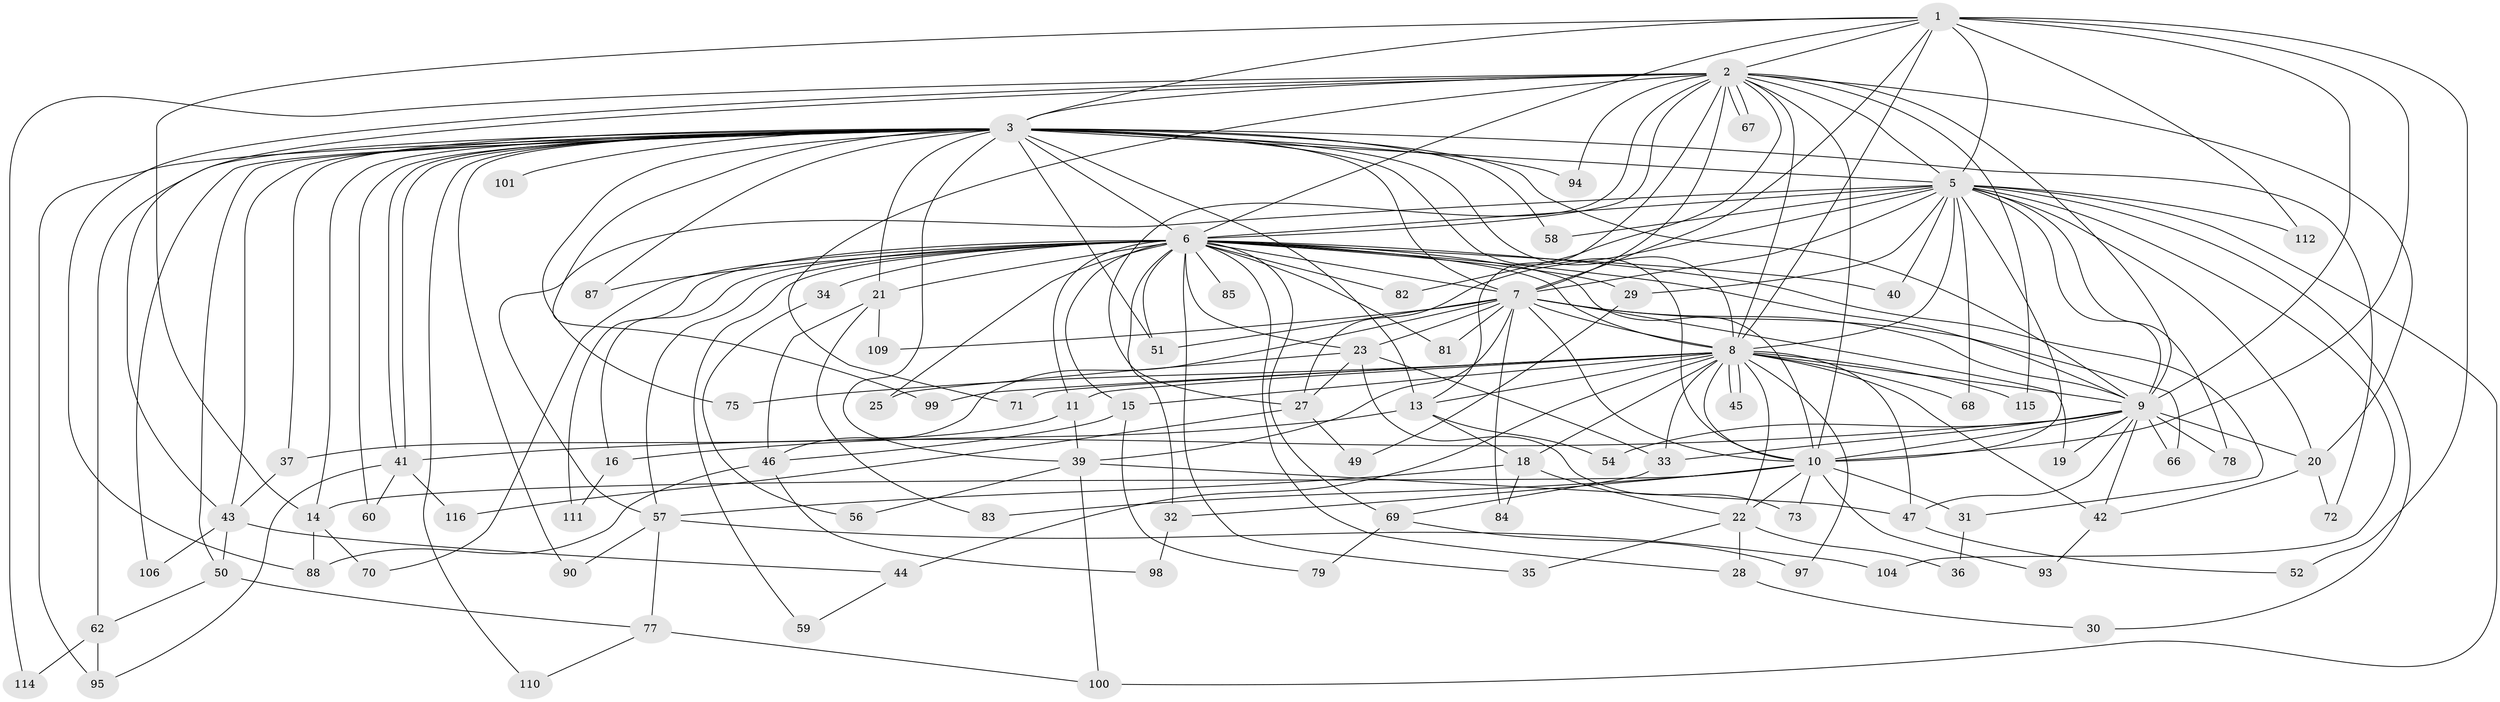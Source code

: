 // Generated by graph-tools (version 1.1) at 2025/51/02/27/25 19:51:43]
// undirected, 89 vertices, 210 edges
graph export_dot {
graph [start="1"]
  node [color=gray90,style=filled];
  1 [super="+38"];
  2 [super="+63"];
  3 [super="+4"];
  5 [super="+92"];
  6 [super="+12"];
  7 [super="+55"];
  8 [super="+64"];
  9 [super="+74"];
  10 [super="+17"];
  11;
  13 [super="+53"];
  14 [super="+108"];
  15;
  16;
  18;
  19;
  20 [super="+107"];
  21 [super="+61"];
  22 [super="+26"];
  23 [super="+24"];
  25;
  27 [super="+96"];
  28;
  29;
  30;
  31;
  32;
  33 [super="+86"];
  34;
  35;
  36;
  37;
  39 [super="+91"];
  40;
  41 [super="+113"];
  42 [super="+65"];
  43 [super="+80"];
  44 [super="+48"];
  45;
  46 [super="+76"];
  47 [super="+117"];
  49;
  50;
  51;
  52;
  54;
  56;
  57 [super="+89"];
  58;
  59;
  60;
  62;
  66;
  67;
  68;
  69;
  70;
  71;
  72;
  73;
  75;
  77 [super="+102"];
  78;
  79;
  81;
  82;
  83;
  84;
  85;
  87;
  88 [super="+105"];
  90;
  93;
  94;
  95 [super="+103"];
  97;
  98;
  99;
  100;
  101;
  104;
  106;
  109;
  110;
  111;
  112;
  114;
  115;
  116;
  1 -- 2;
  1 -- 3 [weight=2];
  1 -- 5;
  1 -- 6 [weight=2];
  1 -- 7;
  1 -- 8;
  1 -- 9;
  1 -- 10;
  1 -- 14;
  1 -- 112;
  1 -- 52;
  2 -- 3 [weight=3];
  2 -- 5 [weight=2];
  2 -- 6;
  2 -- 7;
  2 -- 8;
  2 -- 9;
  2 -- 10 [weight=2];
  2 -- 13;
  2 -- 20;
  2 -- 27;
  2 -- 67;
  2 -- 67;
  2 -- 71;
  2 -- 88;
  2 -- 94;
  2 -- 114;
  2 -- 115;
  2 -- 82;
  2 -- 43;
  3 -- 5 [weight=2];
  3 -- 6 [weight=2];
  3 -- 7 [weight=2];
  3 -- 8 [weight=3];
  3 -- 9 [weight=2];
  3 -- 10 [weight=2];
  3 -- 21 [weight=2];
  3 -- 37;
  3 -- 41;
  3 -- 41;
  3 -- 58;
  3 -- 62;
  3 -- 72;
  3 -- 75;
  3 -- 90;
  3 -- 95;
  3 -- 110;
  3 -- 14;
  3 -- 87;
  3 -- 94;
  3 -- 99;
  3 -- 101;
  3 -- 106;
  3 -- 43;
  3 -- 50;
  3 -- 51;
  3 -- 60;
  3 -- 13;
  3 -- 39;
  5 -- 6;
  5 -- 7;
  5 -- 8;
  5 -- 9;
  5 -- 10;
  5 -- 29;
  5 -- 30;
  5 -- 40;
  5 -- 57;
  5 -- 58;
  5 -- 68;
  5 -- 78;
  5 -- 100;
  5 -- 104;
  5 -- 112;
  5 -- 27;
  5 -- 20;
  6 -- 7;
  6 -- 8 [weight=2];
  6 -- 9;
  6 -- 10;
  6 -- 11;
  6 -- 15;
  6 -- 16;
  6 -- 25;
  6 -- 28;
  6 -- 31;
  6 -- 32;
  6 -- 34 [weight=2];
  6 -- 35;
  6 -- 51;
  6 -- 57;
  6 -- 59;
  6 -- 69;
  6 -- 70;
  6 -- 81;
  6 -- 82;
  6 -- 85 [weight=2];
  6 -- 111;
  6 -- 21;
  6 -- 40;
  6 -- 23 [weight=2];
  6 -- 87;
  6 -- 29;
  7 -- 8;
  7 -- 9;
  7 -- 10;
  7 -- 19;
  7 -- 23;
  7 -- 39;
  7 -- 81;
  7 -- 84;
  7 -- 109;
  7 -- 66;
  7 -- 51;
  7 -- 46;
  8 -- 9 [weight=2];
  8 -- 10;
  8 -- 11;
  8 -- 13;
  8 -- 15;
  8 -- 18;
  8 -- 22;
  8 -- 42;
  8 -- 44 [weight=2];
  8 -- 45;
  8 -- 45;
  8 -- 68;
  8 -- 71;
  8 -- 75;
  8 -- 97;
  8 -- 99;
  8 -- 115;
  8 -- 33;
  8 -- 47;
  9 -- 10;
  9 -- 19;
  9 -- 20;
  9 -- 33;
  9 -- 42;
  9 -- 47;
  9 -- 54;
  9 -- 66;
  9 -- 78;
  9 -- 41;
  10 -- 31;
  10 -- 32;
  10 -- 73;
  10 -- 83;
  10 -- 93;
  10 -- 22;
  10 -- 14;
  11 -- 37;
  11 -- 39;
  13 -- 16;
  13 -- 18;
  13 -- 54;
  14 -- 70;
  14 -- 88;
  15 -- 46;
  15 -- 79;
  16 -- 111;
  18 -- 22;
  18 -- 84;
  18 -- 57;
  20 -- 72;
  20 -- 42;
  21 -- 46;
  21 -- 83;
  21 -- 109;
  22 -- 28;
  22 -- 35;
  22 -- 36;
  23 -- 27;
  23 -- 33;
  23 -- 73;
  23 -- 25;
  27 -- 49;
  27 -- 116;
  28 -- 30;
  29 -- 49;
  31 -- 36;
  32 -- 98;
  33 -- 69;
  34 -- 56;
  37 -- 43;
  39 -- 47;
  39 -- 56;
  39 -- 100;
  41 -- 60;
  41 -- 116;
  41 -- 95;
  42 -- 93;
  43 -- 44;
  43 -- 50;
  43 -- 106;
  44 -- 59;
  46 -- 98;
  46 -- 88;
  47 -- 52;
  50 -- 62;
  50 -- 77;
  57 -- 77;
  57 -- 104;
  57 -- 90;
  62 -- 95;
  62 -- 114;
  69 -- 79;
  69 -- 97;
  77 -- 110;
  77 -- 100;
}
